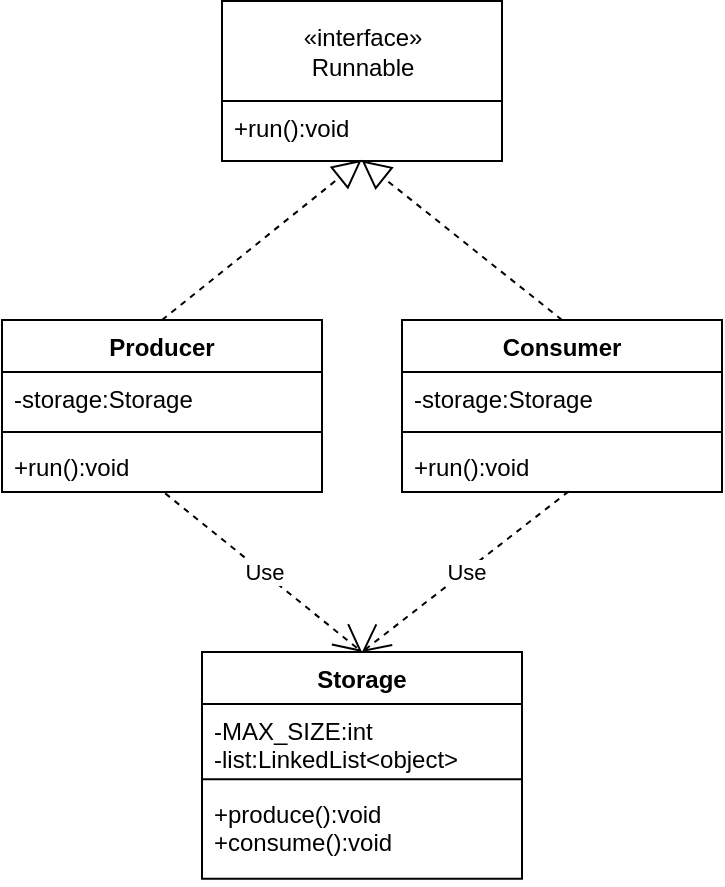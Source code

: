 <mxfile version="12.2.4" pages="1"><diagram id="BjtAgoFPzLMeqkhSTj6E" name="第 1 页"><mxGraphModel dx="534" dy="592" grid="1" gridSize="10" guides="1" tooltips="1" connect="1" arrows="1" fold="1" page="1" pageScale="1" pageWidth="827" pageHeight="1169" math="0" shadow="0"><root><mxCell id="0"/><mxCell id="1" parent="0"/><mxCell id="36" value="" style="group" parent="1" vertex="1" connectable="0"><mxGeometry x="190" y="584.5" width="140" height="80" as="geometry"/></mxCell><mxCell id="34" value="" style="group" parent="36" vertex="1" connectable="0"><mxGeometry width="140" height="80" as="geometry"/></mxCell><mxCell id="14" value="" style="swimlane;fontStyle=0;childLayout=stackLayout;horizontal=1;startSize=0;fillColor=none;horizontalStack=0;resizeParent=1;resizeParentMax=0;resizeLast=0;collapsible=1;marginBottom=0;" parent="34" vertex="1"><mxGeometry width="140" height="80" as="geometry"/></mxCell><mxCell id="35" value="" style="group" parent="14" vertex="1" connectable="0"><mxGeometry width="140" height="80" as="geometry"/></mxCell><mxCell id="12" value="«interface»&lt;br&gt;Runnable" style="html=1;" parent="35" vertex="1"><mxGeometry width="140" height="50" as="geometry"/></mxCell><mxCell id="17" value="+run():void" style="text;strokeColor=none;fillColor=none;align=left;verticalAlign=top;spacingLeft=4;spacingRight=4;overflow=hidden;rotatable=0;points=[[0,0.5],[1,0.5]];portConstraint=eastwest;" parent="35" vertex="1"><mxGeometry y="50" width="140" height="30" as="geometry"/></mxCell><mxCell id="37" value="" style="group" parent="1" vertex="1" connectable="0"><mxGeometry x="280" y="744" width="160" height="86" as="geometry"/></mxCell><mxCell id="30" value="Consumer" style="swimlane;fontStyle=1;align=center;verticalAlign=top;childLayout=stackLayout;horizontal=1;startSize=26;horizontalStack=0;resizeParent=1;resizeParentMax=0;resizeLast=0;collapsible=1;marginBottom=0;" parent="37" vertex="1"><mxGeometry width="160" height="86" as="geometry"/></mxCell><mxCell id="31" value="-storage:Storage" style="text;strokeColor=none;fillColor=none;align=left;verticalAlign=top;spacingLeft=4;spacingRight=4;overflow=hidden;rotatable=0;points=[[0,0.5],[1,0.5]];portConstraint=eastwest;" parent="30" vertex="1"><mxGeometry y="26" width="160" height="26" as="geometry"/></mxCell><mxCell id="32" value="" style="line;strokeWidth=1;fillColor=none;align=left;verticalAlign=middle;spacingTop=-1;spacingLeft=3;spacingRight=3;rotatable=0;labelPosition=right;points=[];portConstraint=eastwest;" parent="30" vertex="1"><mxGeometry y="52" width="160" height="8" as="geometry"/></mxCell><mxCell id="33" value="+run():void" style="text;strokeColor=none;fillColor=none;align=left;verticalAlign=top;spacingLeft=4;spacingRight=4;overflow=hidden;rotatable=0;points=[[0,0.5],[1,0.5]];portConstraint=eastwest;" parent="30" vertex="1"><mxGeometry y="60" width="160" height="26" as="geometry"/></mxCell><mxCell id="38" value="" style="group" parent="1" vertex="1" connectable="0"><mxGeometry x="80" y="744" width="160" height="86" as="geometry"/></mxCell><mxCell id="22" value="Producer" style="swimlane;fontStyle=1;align=center;verticalAlign=top;childLayout=stackLayout;horizontal=1;startSize=26;horizontalStack=0;resizeParent=1;resizeParentMax=0;resizeLast=0;collapsible=1;marginBottom=0;" parent="38" vertex="1"><mxGeometry width="160" height="86" as="geometry"/></mxCell><mxCell id="23" value="-storage:Storage" style="text;strokeColor=none;fillColor=none;align=left;verticalAlign=top;spacingLeft=4;spacingRight=4;overflow=hidden;rotatable=0;points=[[0,0.5],[1,0.5]];portConstraint=eastwest;" parent="22" vertex="1"><mxGeometry y="26" width="160" height="26" as="geometry"/></mxCell><mxCell id="24" value="" style="line;strokeWidth=1;fillColor=none;align=left;verticalAlign=middle;spacingTop=-1;spacingLeft=3;spacingRight=3;rotatable=0;labelPosition=right;points=[];portConstraint=eastwest;" parent="22" vertex="1"><mxGeometry y="52" width="160" height="8" as="geometry"/></mxCell><mxCell id="25" value="+run():void" style="text;strokeColor=none;fillColor=none;align=left;verticalAlign=top;spacingLeft=4;spacingRight=4;overflow=hidden;rotatable=0;points=[[0,0.5],[1,0.5]];portConstraint=eastwest;" parent="22" vertex="1"><mxGeometry y="60" width="160" height="26" as="geometry"/></mxCell><mxCell id="45" value="" style="endArrow=block;dashed=1;endFill=0;endSize=12;html=1;exitX=0.5;exitY=0;exitDx=0;exitDy=0;entryX=0.499;entryY=0.98;entryDx=0;entryDy=0;entryPerimeter=0;" parent="1" source="22" target="17" edge="1"><mxGeometry width="160" relative="1" as="geometry"><mxPoint x="110" y="724" as="sourcePoint"/><mxPoint x="267" y="694" as="targetPoint"/></mxGeometry></mxCell><mxCell id="46" value="" style="endArrow=block;dashed=1;endFill=0;endSize=12;html=1;exitX=0.5;exitY=0;exitDx=0;exitDy=0;entryX=0.499;entryY=0.991;entryDx=0;entryDy=0;entryPerimeter=0;" parent="1" source="30" target="17" edge="1"><mxGeometry width="160" relative="1" as="geometry"><mxPoint x="190" y="754" as="sourcePoint"/><mxPoint x="270.06" y="674" as="targetPoint"/></mxGeometry></mxCell><mxCell id="49" value="" style="group" parent="1" vertex="1" connectable="0"><mxGeometry x="180" y="910" width="160" height="111" as="geometry"/></mxCell><mxCell id="47" value="" style="group" parent="49" vertex="1" connectable="0"><mxGeometry width="160" height="111" as="geometry"/></mxCell><mxCell id="48" value="" style="group" parent="47" vertex="1" connectable="0"><mxGeometry width="160" height="111" as="geometry"/></mxCell><mxCell id="3" value="Storage" style="swimlane;fontStyle=1;align=center;verticalAlign=top;childLayout=stackLayout;horizontal=1;startSize=26;horizontalStack=0;resizeParent=1;resizeParentMax=0;resizeLast=0;collapsible=1;marginBottom=0;" parent="48" vertex="1"><mxGeometry width="160" height="113.333" as="geometry"/></mxCell><mxCell id="4" value="-MAX_SIZE:int&#10;-list:LinkedList&lt;object&gt;" style="text;strokeColor=none;fillColor=none;align=left;verticalAlign=top;spacingLeft=4;spacingRight=4;overflow=hidden;rotatable=0;points=[[0,0.5],[1,0.5]];portConstraint=eastwest;" parent="3" vertex="1"><mxGeometry y="26" width="160" height="34" as="geometry"/></mxCell><mxCell id="5" value="" style="line;strokeWidth=1;fillColor=none;align=left;verticalAlign=middle;spacingTop=-1;spacingLeft=3;spacingRight=3;rotatable=0;labelPosition=right;points=[];portConstraint=eastwest;" parent="3" vertex="1"><mxGeometry y="60" width="160" height="7.333" as="geometry"/></mxCell><mxCell id="6" value="+produce():void&#10;+consume():void &#10;" style="text;strokeColor=none;fillColor=none;align=left;verticalAlign=top;spacingLeft=4;spacingRight=4;overflow=hidden;rotatable=0;points=[[0,0.5],[1,0.5]];portConstraint=eastwest;" parent="3" vertex="1"><mxGeometry y="67.333" width="160" height="46" as="geometry"/></mxCell><mxCell id="54" value="Use" style="endArrow=open;endSize=12;dashed=1;html=1;exitX=0.51;exitY=1.026;exitDx=0;exitDy=0;exitPerimeter=0;entryX=0.5;entryY=0;entryDx=0;entryDy=0;" parent="1" source="25" target="3" edge="1"><mxGeometry width="160" relative="1" as="geometry"><mxPoint x="120" y="850" as="sourcePoint"/><mxPoint x="280" y="850" as="targetPoint"/></mxGeometry></mxCell><mxCell id="55" value="Use" style="endArrow=open;endSize=12;dashed=1;html=1;exitX=0.521;exitY=0.988;exitDx=0;exitDy=0;exitPerimeter=0;" parent="1" source="33" edge="1"><mxGeometry width="160" relative="1" as="geometry"><mxPoint x="290" y="850" as="sourcePoint"/><mxPoint x="260" y="910" as="targetPoint"/></mxGeometry></mxCell></root></mxGraphModel></diagram></mxfile>